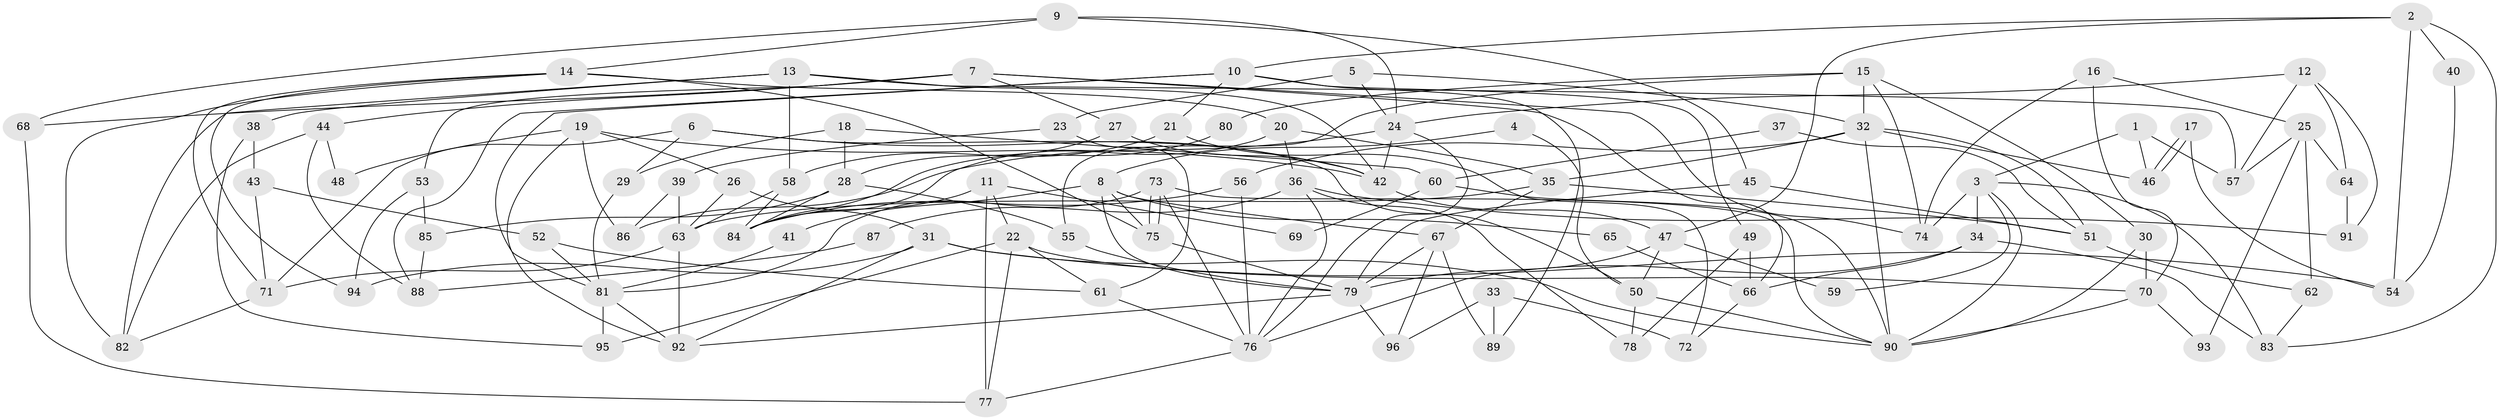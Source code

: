 // Generated by graph-tools (version 1.1) at 2025/11/02/27/25 16:11:19]
// undirected, 96 vertices, 192 edges
graph export_dot {
graph [start="1"]
  node [color=gray90,style=filled];
  1;
  2;
  3;
  4;
  5;
  6;
  7;
  8;
  9;
  10;
  11;
  12;
  13;
  14;
  15;
  16;
  17;
  18;
  19;
  20;
  21;
  22;
  23;
  24;
  25;
  26;
  27;
  28;
  29;
  30;
  31;
  32;
  33;
  34;
  35;
  36;
  37;
  38;
  39;
  40;
  41;
  42;
  43;
  44;
  45;
  46;
  47;
  48;
  49;
  50;
  51;
  52;
  53;
  54;
  55;
  56;
  57;
  58;
  59;
  60;
  61;
  62;
  63;
  64;
  65;
  66;
  67;
  68;
  69;
  70;
  71;
  72;
  73;
  74;
  75;
  76;
  77;
  78;
  79;
  80;
  81;
  82;
  83;
  84;
  85;
  86;
  87;
  88;
  89;
  90;
  91;
  92;
  93;
  94;
  95;
  96;
  1 -- 57;
  1 -- 3;
  1 -- 46;
  2 -- 47;
  2 -- 83;
  2 -- 10;
  2 -- 40;
  2 -- 54;
  3 -- 34;
  3 -- 74;
  3 -- 59;
  3 -- 83;
  3 -- 90;
  4 -- 8;
  4 -- 50;
  5 -- 24;
  5 -- 32;
  5 -- 23;
  6 -- 71;
  6 -- 50;
  6 -- 29;
  6 -- 42;
  7 -- 66;
  7 -- 68;
  7 -- 27;
  7 -- 44;
  7 -- 53;
  7 -- 74;
  8 -- 75;
  8 -- 79;
  8 -- 41;
  8 -- 65;
  8 -- 67;
  9 -- 45;
  9 -- 24;
  9 -- 14;
  9 -- 68;
  10 -- 81;
  10 -- 21;
  10 -- 49;
  10 -- 88;
  10 -- 89;
  11 -- 22;
  11 -- 84;
  11 -- 69;
  11 -- 77;
  12 -- 24;
  12 -- 91;
  12 -- 57;
  12 -- 64;
  13 -- 42;
  13 -- 82;
  13 -- 38;
  13 -- 57;
  13 -- 58;
  14 -- 75;
  14 -- 20;
  14 -- 71;
  14 -- 82;
  14 -- 94;
  15 -- 30;
  15 -- 32;
  15 -- 55;
  15 -- 74;
  15 -- 80;
  16 -- 74;
  16 -- 70;
  16 -- 25;
  17 -- 46;
  17 -- 46;
  17 -- 54;
  18 -- 29;
  18 -- 28;
  18 -- 60;
  19 -- 26;
  19 -- 86;
  19 -- 42;
  19 -- 48;
  19 -- 92;
  20 -- 84;
  20 -- 35;
  20 -- 36;
  21 -- 58;
  21 -- 72;
  22 -- 61;
  22 -- 77;
  22 -- 70;
  22 -- 95;
  23 -- 61;
  23 -- 39;
  24 -- 76;
  24 -- 42;
  24 -- 86;
  25 -- 57;
  25 -- 62;
  25 -- 64;
  25 -- 93;
  26 -- 31;
  26 -- 63;
  27 -- 42;
  27 -- 28;
  28 -- 85;
  28 -- 55;
  28 -- 84;
  29 -- 81;
  30 -- 70;
  30 -- 90;
  31 -- 90;
  31 -- 92;
  31 -- 54;
  31 -- 94;
  32 -- 46;
  32 -- 90;
  32 -- 35;
  32 -- 51;
  32 -- 56;
  33 -- 89;
  33 -- 96;
  33 -- 72;
  34 -- 66;
  34 -- 83;
  34 -- 76;
  35 -- 51;
  35 -- 63;
  35 -- 67;
  36 -- 76;
  36 -- 78;
  36 -- 87;
  36 -- 91;
  37 -- 60;
  37 -- 51;
  38 -- 95;
  38 -- 43;
  39 -- 63;
  39 -- 86;
  40 -- 54;
  41 -- 81;
  42 -- 47;
  43 -- 71;
  43 -- 52;
  44 -- 82;
  44 -- 48;
  44 -- 88;
  45 -- 79;
  45 -- 51;
  47 -- 79;
  47 -- 50;
  47 -- 59;
  49 -- 78;
  49 -- 66;
  50 -- 90;
  50 -- 78;
  51 -- 62;
  52 -- 81;
  52 -- 61;
  53 -- 94;
  53 -- 85;
  55 -- 79;
  56 -- 84;
  56 -- 76;
  58 -- 63;
  58 -- 84;
  60 -- 90;
  60 -- 69;
  61 -- 76;
  62 -- 83;
  63 -- 92;
  63 -- 71;
  64 -- 91;
  65 -- 66;
  66 -- 72;
  67 -- 79;
  67 -- 89;
  67 -- 96;
  68 -- 77;
  70 -- 90;
  70 -- 93;
  71 -- 82;
  73 -- 76;
  73 -- 75;
  73 -- 75;
  73 -- 81;
  73 -- 90;
  75 -- 79;
  76 -- 77;
  79 -- 92;
  79 -- 96;
  80 -- 84;
  81 -- 92;
  81 -- 95;
  85 -- 88;
  87 -- 88;
}
